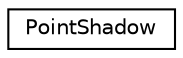 digraph "Graphical Class Hierarchy"
{
  edge [fontname="Helvetica",fontsize="10",labelfontname="Helvetica",labelfontsize="10"];
  node [fontname="Helvetica",fontsize="10",shape=record];
  rankdir="LR";
  Node0 [label="PointShadow",height=0.2,width=0.4,color="black", fillcolor="white", style="filled",URL="$classPointShadow.html",tooltip="Encapsulates the attachments and framebuffer for a point light shadow. "];
}
